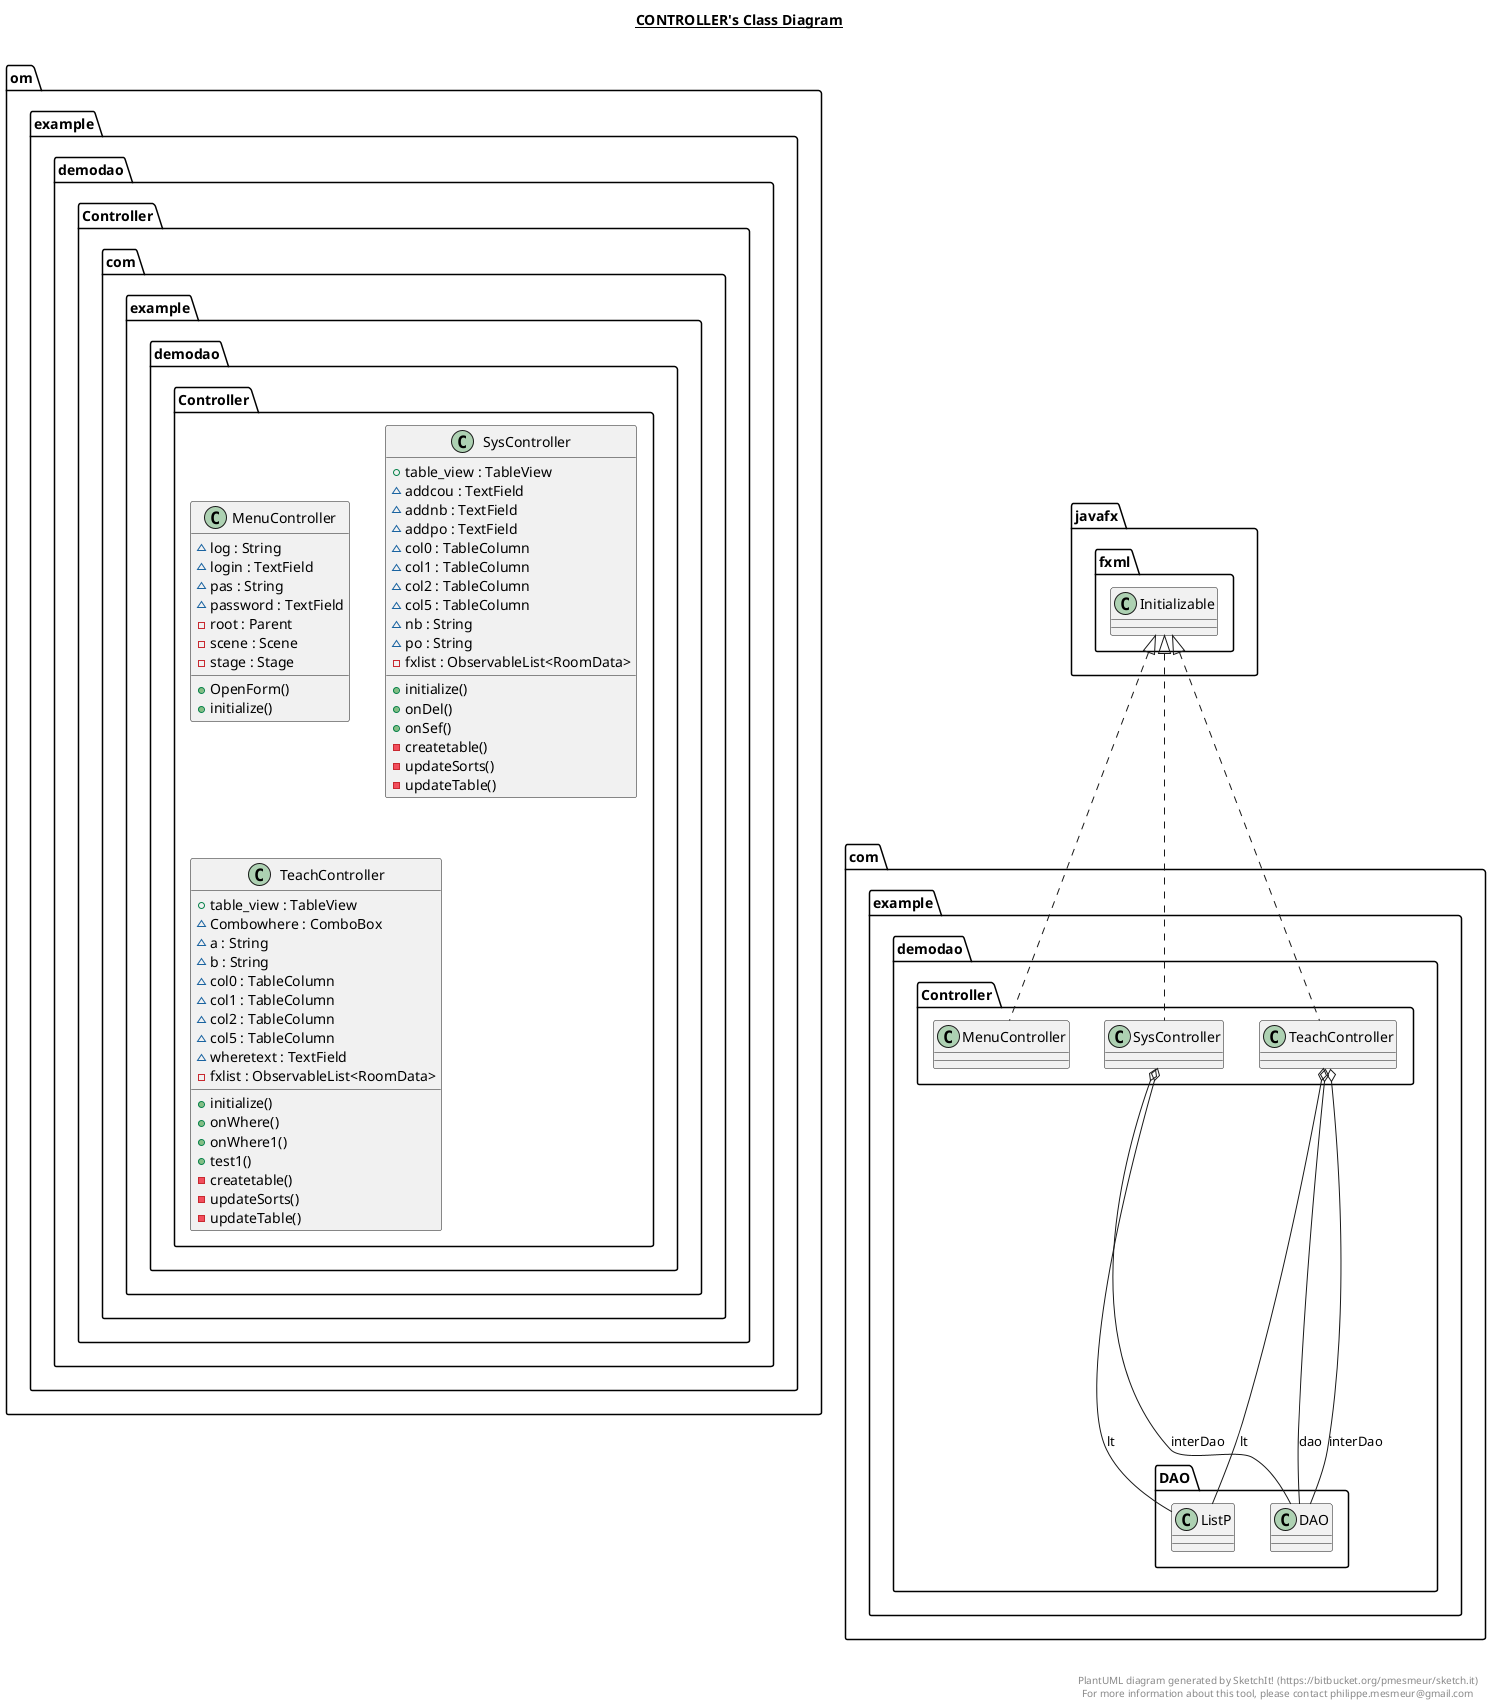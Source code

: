 @startuml

title __CONTROLLER's Class Diagram__\n


    namespace om.example.demodao {
      namespace Controller {
        class com.example.demodao.Controller.MenuController {
            ~ log : String
            ~ login : TextField
            ~ pas : String
            ~ password : TextField
            - root : Parent
            - scene : Scene
            - stage : Stage
            + OpenForm()
            + initialize()
        }
      }
    }

  


    namespace om.example.demodao {
      namespace Controller {
        class com.example.demodao.Controller.SysController {
            + table_view : TableView
            ~ addcou : TextField
            ~ addnb : TextField
            ~ addpo : TextField
            ~ col0 : TableColumn
            ~ col1 : TableColumn
            ~ col2 : TableColumn
            ~ col5 : TableColumn
            ~ nb : String
            ~ po : String
            - fxlist : ObservableList<RoomData>
            + initialize()
            + onDel()
            + onSef()
            - createtable()
            - updateSorts()
            - updateTable()
        }
      }
    }




    namespace om.example.demodao {
      namespace Controller {
        class com.example.demodao.Controller.TeachController {
            + table_view : TableView
            ~ Combowhere : ComboBox
            ~ a : String
            ~ b : String
            ~ col0 : TableColumn
            ~ col1 : TableColumn
            ~ col2 : TableColumn
            ~ col5 : TableColumn
            ~ wheretext : TextField
            - fxlist : ObservableList<RoomData>
            + initialize()
            + onWhere()
            + onWhere1()
            + test1()
            - createtable()
            - updateSorts()
            - updateTable()
        }
      }
    }

  

  com.example.demodao.Controller.MenuController .up.|> javafx.fxml.Initializable
  com.example.demodao.Controller.SysController .up.|> javafx.fxml.Initializable
  com.example.demodao.Controller.SysController o-- com.example.demodao.DAO.DAO : interDao
  com.example.demodao.Controller.SysController o-- com.example.demodao.DAO.ListP : lt
  com.example.demodao.Controller.TeachController .up.|> javafx.fxml.Initializable
  com.example.demodao.Controller.TeachController o-- com.example.demodao.DAO.DAO : dao
  com.example.demodao.Controller.TeachController o-- com.example.demodao.DAO.DAO : interDao
  com.example.demodao.Controller.TeachController o-- com.example.demodao.DAO.ListP : lt


right footer


PlantUML diagram generated by SketchIt! (https://bitbucket.org/pmesmeur/sketch.it)
For more information about this tool, please contact philippe.mesmeur@gmail.com
endfooter

@enduml

